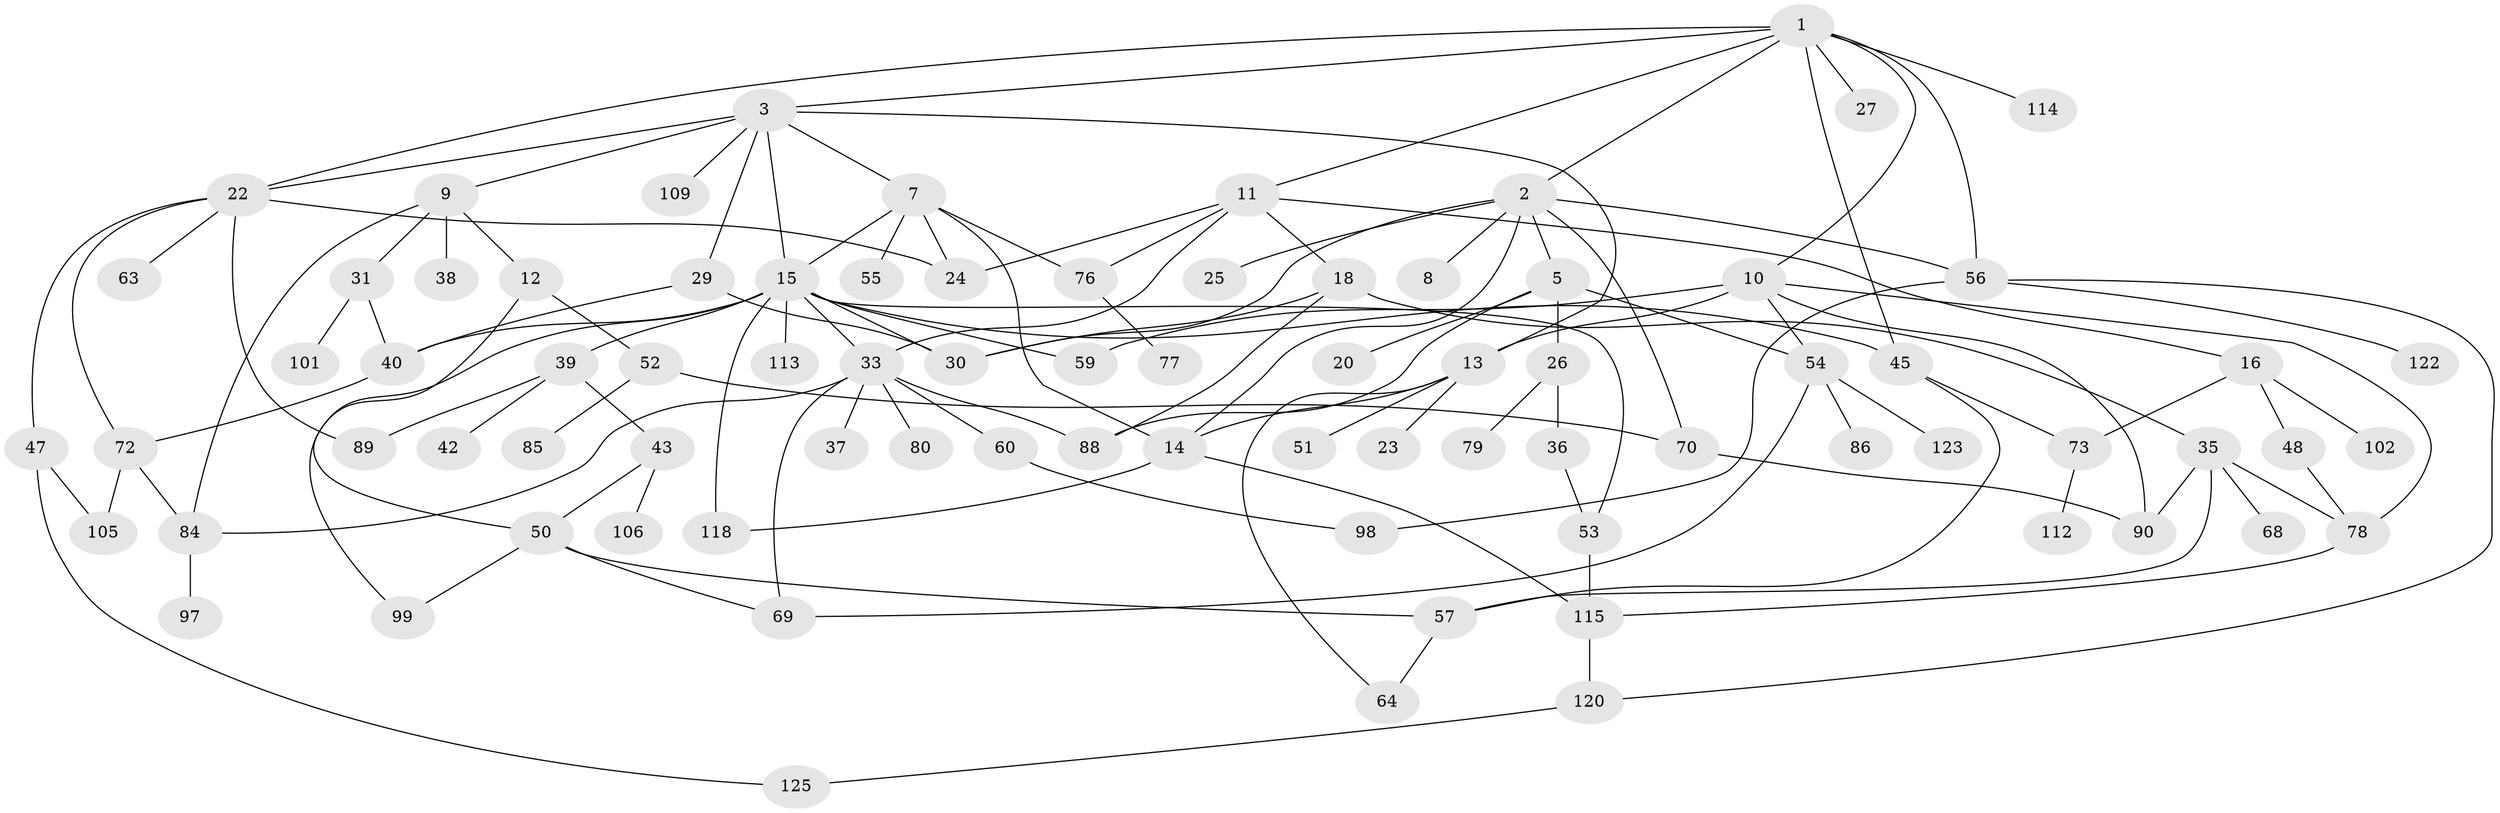 // original degree distribution, {6: 0.048, 7: 0.024, 3: 0.24, 5: 0.048, 2: 0.28, 4: 0.096, 8: 0.016, 1: 0.248}
// Generated by graph-tools (version 1.1) at 2025/41/03/06/25 10:41:29]
// undirected, 82 vertices, 126 edges
graph export_dot {
graph [start="1"]
  node [color=gray90,style=filled];
  1 [super="+6"];
  2 [super="+4"];
  3 [super="+28"];
  5 [super="+62"];
  7 [super="+44"];
  8 [super="+121"];
  9;
  10 [super="+32"];
  11;
  12 [super="+58"];
  13 [super="+21"];
  14 [super="+110"];
  15 [super="+17"];
  16 [super="+91"];
  18 [super="+19"];
  20;
  22 [super="+95"];
  23;
  24 [super="+74"];
  25;
  26 [super="+66"];
  27;
  29;
  30 [super="+49"];
  31 [super="+94"];
  33 [super="+34"];
  35 [super="+71"];
  36;
  37;
  38 [super="+41"];
  39 [super="+107"];
  40;
  42;
  43 [super="+46"];
  45 [super="+117"];
  47 [super="+93"];
  48 [super="+61"];
  50 [super="+116"];
  51;
  52;
  53 [super="+87"];
  54 [super="+67"];
  55 [super="+81"];
  56 [super="+65"];
  57 [super="+82"];
  59 [super="+119"];
  60 [super="+104"];
  63;
  64;
  68;
  69 [super="+83"];
  70;
  72;
  73 [super="+75"];
  76;
  77;
  78 [super="+92"];
  79;
  80;
  84 [super="+100"];
  85;
  86 [super="+111"];
  88 [super="+96"];
  89;
  90;
  97;
  98 [super="+103"];
  99;
  101;
  102;
  105 [super="+108"];
  106;
  109;
  112;
  113;
  114;
  115 [super="+124"];
  118;
  120;
  122;
  123;
  125;
  1 -- 2;
  1 -- 3;
  1 -- 22;
  1 -- 56;
  1 -- 114;
  1 -- 27;
  1 -- 10;
  1 -- 11;
  1 -- 45 [weight=2];
  2 -- 5;
  2 -- 8;
  2 -- 56;
  2 -- 70;
  2 -- 30;
  2 -- 25;
  2 -- 14;
  3 -- 7;
  3 -- 9;
  3 -- 15;
  3 -- 22;
  3 -- 13;
  3 -- 29;
  3 -- 109;
  5 -- 20;
  5 -- 26;
  5 -- 54;
  5 -- 88;
  7 -- 14;
  7 -- 76;
  7 -- 24;
  7 -- 15;
  7 -- 55;
  9 -- 12;
  9 -- 31;
  9 -- 38;
  9 -- 84;
  10 -- 13;
  10 -- 90;
  10 -- 54;
  10 -- 78;
  10 -- 59;
  11 -- 16;
  11 -- 18;
  11 -- 76;
  11 -- 24;
  11 -- 33;
  12 -- 52;
  12 -- 50;
  13 -- 64;
  13 -- 51;
  13 -- 23;
  13 -- 14;
  14 -- 115;
  14 -- 118;
  15 -- 33;
  15 -- 39;
  15 -- 118;
  15 -- 30;
  15 -- 99;
  15 -- 40;
  15 -- 45;
  15 -- 113;
  15 -- 53;
  15 -- 59;
  16 -- 48;
  16 -- 73;
  16 -- 102;
  18 -- 88;
  18 -- 35;
  18 -- 30;
  22 -- 24;
  22 -- 47;
  22 -- 63;
  22 -- 89;
  22 -- 72;
  26 -- 36;
  26 -- 79;
  29 -- 40;
  29 -- 30;
  31 -- 101;
  31 -- 40;
  33 -- 37;
  33 -- 60;
  33 -- 80;
  33 -- 88;
  33 -- 69;
  33 -- 84;
  35 -- 68;
  35 -- 90;
  35 -- 57;
  35 -- 78;
  36 -- 53;
  39 -- 42;
  39 -- 43;
  39 -- 89;
  40 -- 72;
  43 -- 106;
  43 -- 50;
  45 -- 57;
  45 -- 73;
  47 -- 125;
  47 -- 105;
  48 -- 78;
  50 -- 99;
  50 -- 57;
  50 -- 69;
  52 -- 85;
  52 -- 70;
  53 -- 115;
  54 -- 69;
  54 -- 123;
  54 -- 86;
  56 -- 98;
  56 -- 122;
  56 -- 120;
  57 -- 64;
  60 -- 98;
  70 -- 90;
  72 -- 105;
  72 -- 84;
  73 -- 112;
  76 -- 77;
  78 -- 115;
  84 -- 97 [weight=2];
  115 -- 120;
  120 -- 125;
}

